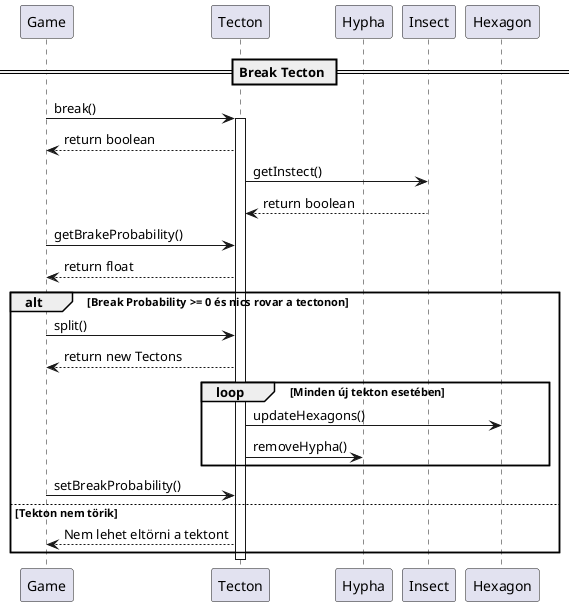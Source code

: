 @startuml
== Break Tecton ==

participant Game
participant Tecton
participant Hypha

Game -> Tecton: break()
activate Tecton

Tecton --> Game : return boolean

Tecton -> Insect: getInstect()
Insect --> Tecton: return boolean
Game -> Tecton: getBrakeProbability()
Tecton --> Game: return float

alt Break Probability >= 0 és nics rovar a tectonon
    Game -> Tecton: split()
    Tecton --> Game: return new Tectons
    
    loop Minden új tekton esetében 
        Tecton -> Hexagon: updateHexagons()
        Tecton -> Hypha: removeHypha()
    end
    Game -> Tecton: setBreakProbability()
    else Tekton nem törik 
    Tecton --> Game: Nem lehet eltörni a tektont 
end
deactivate Tecton

@enduml
